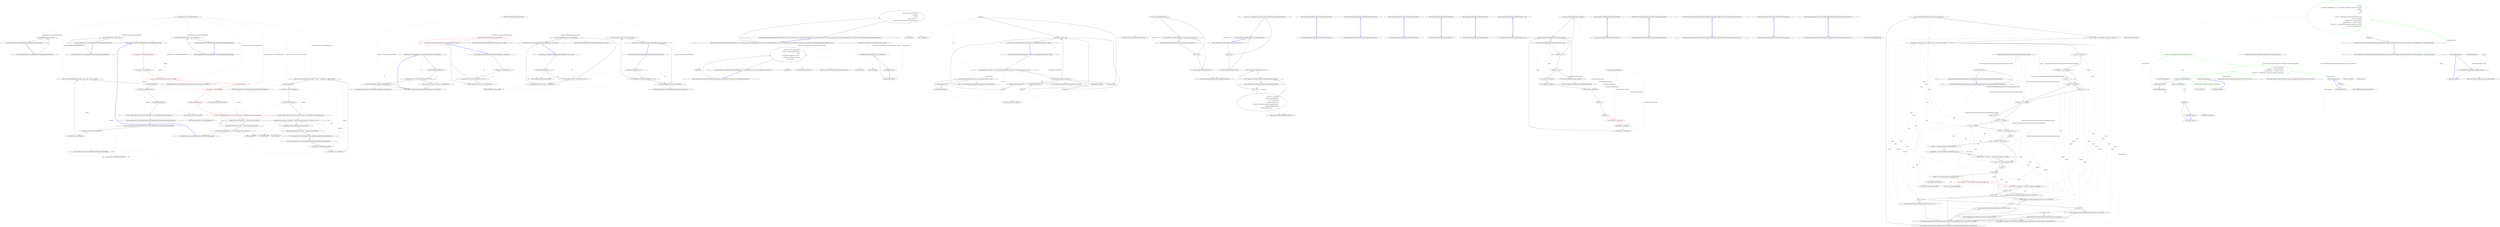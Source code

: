 digraph  {
n52 [label="CommandLine.Tests.Text.VerbsHelpTextFixture", span=""];
n0 [cluster="CommandLine.Tests.Text.VerbsHelpTextFixture.FailedParsingPrintsHelpIndex()", label="Entry CommandLine.Tests.Text.VerbsHelpTextFixture.FailedParsingPrintsHelpIndex()", span="42-42"];
n1 [cluster="CommandLine.Tests.Text.VerbsHelpTextFixture.FailedParsingPrintsHelpIndex()", label="DoCoreTestForIndex(new string[] {})", span="44-44"];
n2 [cluster="CommandLine.Tests.Text.VerbsHelpTextFixture.FailedParsingPrintsHelpIndex()", label="Exit CommandLine.Tests.Text.VerbsHelpTextFixture.FailedParsingPrintsHelpIndex()", span="42-42"];
n3 [cluster="CommandLine.Tests.Text.VerbsHelpTextFixture.DoCoreTestForIndex(string[])", label="Entry CommandLine.Tests.Text.VerbsHelpTextFixture.DoCoreTestForIndex(string[])", span="93-93"];
n4 [cluster="CommandLine.Tests.Text.VerbsHelpTextFixture.RequestingHelpPrintsHelpIndex()", label="Entry CommandLine.Tests.Text.VerbsHelpTextFixture.RequestingHelpPrintsHelpIndex()", span="48-48"];
n5 [cluster="CommandLine.Tests.Text.VerbsHelpTextFixture.RequestingHelpPrintsHelpIndex()", label="DoCoreTestForIndex(new string[] {''help''})", span="50-50"];
n6 [cluster="CommandLine.Tests.Text.VerbsHelpTextFixture.RequestingHelpPrintsHelpIndex()", label="Exit CommandLine.Tests.Text.VerbsHelpTextFixture.RequestingHelpPrintsHelpIndex()", span="48-48"];
n7 [cluster="CommandLine.Tests.Text.VerbsHelpTextFixture.RequestingBadHelpPrintsHelpIndex()", label="Entry CommandLine.Tests.Text.VerbsHelpTextFixture.RequestingBadHelpPrintsHelpIndex()", span="54-54"];
n8 [cluster="CommandLine.Tests.Text.VerbsHelpTextFixture.RequestingBadHelpPrintsHelpIndex()", label="DoCoreTestForIndex(new string[] { ''help'', ''undefined'' })", span="56-56"];
n9 [cluster="CommandLine.Tests.Text.VerbsHelpTextFixture.RequestingBadHelpPrintsHelpIndex()", label="Exit CommandLine.Tests.Text.VerbsHelpTextFixture.RequestingBadHelpPrintsHelpIndex()", span="54-54"];
n10 [cluster="CommandLine.Tests.Text.VerbsHelpTextFixture.FailedVerbParsingPrintsParticularHelpScreen()", label="Entry CommandLine.Tests.Text.VerbsHelpTextFixture.FailedVerbParsingPrintsParticularHelpScreen()", span="60-60"];
n11 [cluster="CommandLine.Tests.Text.VerbsHelpTextFixture.FailedVerbParsingPrintsParticularHelpScreen()", label="var options = new OptionsWithVerbsHelp()", span="62-62"];
n12 [cluster="CommandLine.Tests.Text.VerbsHelpTextFixture.FailedVerbParsingPrintsParticularHelpScreen()", label="var testWriter = new StringWriter()", span="63-63"];
n22 [cluster="CommandLine.Tests.Mocks.OptionsWithVerbsHelp.OptionsWithVerbsHelp()", label="Entry CommandLine.Tests.Mocks.OptionsWithVerbsHelp.OptionsWithVerbsHelp()", span="80-80"];
n13 [cluster="CommandLine.Tests.Text.VerbsHelpTextFixture.FailedVerbParsingPrintsParticularHelpScreen()", label="Result = Parser.ParseArguments(new string[] { ''clone'', ''--no_hardlinks'' }, options, testWriter)", span="64-64"];
n23 [cluster="System.IO.StringWriter.StringWriter()", label="Entry System.IO.StringWriter.StringWriter()", span="0-0"];
n15 [cluster="CommandLine.Tests.Text.VerbsHelpTextFixture.FailedVerbParsingPrintsParticularHelpScreen()", label="var helpText = testWriter.ToString()", span="68-68"];
n14 [cluster="CommandLine.Tests.Text.VerbsHelpTextFixture.FailedVerbParsingPrintsParticularHelpScreen()", label="ResultShouldBeFalse()", span="66-66"];
n24 [cluster="CommandLine.ICommandLineParser.ParseArguments(string[], object, System.IO.TextWriter)", label="Entry CommandLine.ICommandLineParser.ParseArguments(string[], object, System.IO.TextWriter)", span="72-72"];
n25 [cluster="CommandLine.Tests.CommandLineParserBaseFixture.ResultShouldBeFalse()", label="Entry CommandLine.Tests.CommandLineParserBaseFixture.ResultShouldBeFalse()", span="64-64"];
n16 [cluster="CommandLine.Tests.Text.VerbsHelpTextFixture.FailedVerbParsingPrintsParticularHelpScreen()", label="Console.WriteLine(helpText)", span="69-69"];
n26 [cluster="System.IO.StringWriter.ToString()", label="Entry System.IO.StringWriter.ToString()", span="0-0"];
n17 [cluster="CommandLine.Tests.Text.VerbsHelpTextFixture.FailedVerbParsingPrintsParticularHelpScreen()", label="var lines = helpText.Split(new string[] { Environment.NewLine }, StringSplitOptions.RemoveEmptyEntries)", span="70-70"];
n27 [cluster="System.Console.WriteLine(string)", label="Entry System.Console.WriteLine(string)", span="0-0"];
n18 [cluster="CommandLine.Tests.Text.VerbsHelpTextFixture.FailedVerbParsingPrintsParticularHelpScreen()", label="lines[5].Trim().Should().Equal(''--no-hardlinks    Optimize the cloning process from a repository on a local'')", span="72-72"];
n28 [cluster="string.Split(string[], System.StringSplitOptions)", label="Entry string.Split(string[], System.StringSplitOptions)", span="0-0"];
n19 [cluster="CommandLine.Tests.Text.VerbsHelpTextFixture.FailedVerbParsingPrintsParticularHelpScreen()", label="lines[6].Trim().Should().Equal(''filesystem by copying files.'')", span="73-73"];
n20 [cluster="CommandLine.Tests.Text.VerbsHelpTextFixture.FailedVerbParsingPrintsParticularHelpScreen()", label="lines[7].Trim().Should().Equal(''-q, --quiet       Suppress summary message.'')", span="74-74"];
n29 [cluster="string.Trim()", label="Entry string.Trim()", span="0-0"];
n30 [cluster="Unk.Should", label="Entry Unk.Should", span=""];
n31 [cluster="Unk.Equal", label="Entry Unk.Equal", span=""];
n21 [cluster="CommandLine.Tests.Text.VerbsHelpTextFixture.FailedVerbParsingPrintsParticularHelpScreen()", label="Exit CommandLine.Tests.Text.VerbsHelpTextFixture.FailedVerbParsingPrintsParticularHelpScreen()", span="60-60"];
n32 [cluster="CommandLine.Tests.Text.VerbsHelpTextFixture.RequestingHelpOfParticularVerbWithoutInstanceShouldWork()", label="Entry CommandLine.Tests.Text.VerbsHelpTextFixture.RequestingHelpOfParticularVerbWithoutInstanceShouldWork()", span="79-79"];
n33 [cluster="CommandLine.Tests.Text.VerbsHelpTextFixture.RequestingHelpOfParticularVerbWithoutInstanceShouldWork()", label="var options = new OptionsWithVerbsHelp()", span="81-81"];
n34 [cluster="CommandLine.Tests.Text.VerbsHelpTextFixture.RequestingHelpOfParticularVerbWithoutInstanceShouldWork()", label="var testWriter = new StringWriter()", span="82-82"];
n35 [cluster="CommandLine.Tests.Text.VerbsHelpTextFixture.RequestingHelpOfParticularVerbWithoutInstanceShouldWork()", label="Result = Parser.ParseArguments(new string[] {''help'', ''add''}, options, testWriter)", span="83-83"];
n37 [cluster="CommandLine.Tests.Text.VerbsHelpTextFixture.RequestingHelpOfParticularVerbWithoutInstanceShouldWork()", label="var helpText = testWriter.ToString()", span="87-87"];
n36 [cluster="CommandLine.Tests.Text.VerbsHelpTextFixture.RequestingHelpOfParticularVerbWithoutInstanceShouldWork()", label="ResultShouldBeFalse()", span="85-85"];
n38 [cluster="CommandLine.Tests.Text.VerbsHelpTextFixture.RequestingHelpOfParticularVerbWithoutInstanceShouldWork()", label="Console.WriteLine(helpText)", span="88-88"];
n39 [cluster="CommandLine.Tests.Text.VerbsHelpTextFixture.RequestingHelpOfParticularVerbWithoutInstanceShouldWork()", label="var lines = helpText.Split(new string[] { Environment.NewLine }, StringSplitOptions.RemoveEmptyEntries)", span="89-89"];
n40 [cluster="CommandLine.Tests.Text.VerbsHelpTextFixture.RequestingHelpOfParticularVerbWithoutInstanceShouldWork()", label="Exit CommandLine.Tests.Text.VerbsHelpTextFixture.RequestingHelpOfParticularVerbWithoutInstanceShouldWork()", span="79-79"];
n41 [cluster="CommandLine.Tests.Text.VerbsHelpTextFixture.DoCoreTestForIndex(string[])", color=red, community=0, label="13: var options = new OptionsWithVerbsHelp()", span="95-95"];
n43 [cluster="CommandLine.Tests.Text.VerbsHelpTextFixture.DoCoreTestForIndex(string[])", color=red, community=0, label="22: Result = Parser.ParseArguments(args, options, testWriter)", span="97-97"];
n42 [cluster="CommandLine.Tests.Text.VerbsHelpTextFixture.DoCoreTestForIndex(string[])", label="var testWriter = new StringWriter()", span="96-96"];
n45 [cluster="CommandLine.Tests.Text.VerbsHelpTextFixture.DoCoreTestForIndex(string[])", color=red, community=0, label="13: var helpText = testWriter.ToString()", span="101-101"];
n44 [cluster="CommandLine.Tests.Text.VerbsHelpTextFixture.DoCoreTestForIndex(string[])", color=red, community=0, label="22: ResultShouldBeFalse()", span="99-99"];
n46 [cluster="CommandLine.Tests.Text.VerbsHelpTextFixture.DoCoreTestForIndex(string[])", color=red, community=0, label="13: Console.WriteLine(helpText)", span="102-102"];
n47 [cluster="CommandLine.Tests.Text.VerbsHelpTextFixture.DoCoreTestForIndex(string[])", color=red, community=0, label="22: var lines = helpText.Split(new string[] { Environment.NewLine }, StringSplitOptions.RemoveEmptyEntries)", span="103-103"];
n48 [cluster="CommandLine.Tests.Text.VerbsHelpTextFixture.DoCoreTestForIndex(string[])", label="lines[5].Trim().Should().Equal(''add       Add file contents to the index.'')", span="105-105"];
n49 [cluster="CommandLine.Tests.Text.VerbsHelpTextFixture.DoCoreTestForIndex(string[])", label="lines[6].Trim().Should().Equal(''commit    Record changes to the repository.'')", span="106-106"];
n50 [cluster="CommandLine.Tests.Text.VerbsHelpTextFixture.DoCoreTestForIndex(string[])", label="lines[7].Trim().Should().Equal(''clone     Clone a repository into a new directory.'')", span="107-107"];
n51 [cluster="CommandLine.Tests.Text.VerbsHelpTextFixture.DoCoreTestForIndex(string[])", label="Exit CommandLine.Tests.Text.VerbsHelpTextFixture.DoCoreTestForIndex(string[])", span="93-93"];
m0_23 [cluster="Humanizer.Configuration.RomanianFormatter.DateHumanize__minutes_ago(int)", file="FakeOptionsWithSequenceAndSeparator.cs", label="Entry Humanizer.Configuration.RomanianFormatter.DateHumanize__minutes_ago(int)", span="42-42"];
m0_24 [cluster="Humanizer.Configuration.RomanianFormatter.DateHumanize__minutes_ago(int)", file="FakeOptionsWithSequenceAndSeparator.cs", label="Debug.Assert(numberOfMinutes > 1)", span="44-44"];
m0_25 [cluster="Humanizer.Configuration.RomanianFormatter.DateHumanize__minutes_ago(int)", file="FakeOptionsWithSequenceAndSeparator.cs", label="0 < numberOfMinutes % 100 && numberOfMinutes % 100 < 20", span="46-46"];
m0_26 [cluster="Humanizer.Configuration.RomanianFormatter.DateHumanize__minutes_ago(int)", file="FakeOptionsWithSequenceAndSeparator.cs", label="return base.DateHumanize__minutes_ago(numberOfMinutes);", span="48-48"];
m0_27 [cluster="Humanizer.Configuration.RomanianFormatter.DateHumanize__minutes_ago(int)", file="FakeOptionsWithSequenceAndSeparator.cs", label="return string.Format(''acum {0} de minute'', numberOfMinutes);", span="51-51"];
m0_28 [cluster="Humanizer.Configuration.RomanianFormatter.DateHumanize__minutes_ago(int)", file="FakeOptionsWithSequenceAndSeparator.cs", label="Exit Humanizer.Configuration.RomanianFormatter.DateHumanize__minutes_ago(int)", span="42-42"];
m0_22 [cluster="Humanizer.Configuration.DefaultFormatter.DateHumanize__hours_ago(int)", file="FakeOptionsWithSequenceAndSeparator.cs", label="Entry Humanizer.Configuration.DefaultFormatter.DateHumanize__hours_ago(int)", span="11-11"];
m0_7 [cluster="Humanizer.Configuration.DefaultFormatter.DateHumanize__years_ago(int)", file="FakeOptionsWithSequenceAndSeparator.cs", label="Entry Humanizer.Configuration.DefaultFormatter.DateHumanize__years_ago(int)", span="31-31"];
m0_29 [cluster="Humanizer.Configuration.DefaultFormatter.DateHumanize__minutes_ago(int)", file="FakeOptionsWithSequenceAndSeparator.cs", label="Entry Humanizer.Configuration.DefaultFormatter.DateHumanize__minutes_ago(int)", span="16-16"];
m0_9 [cluster="Humanizer.Configuration.RomanianFormatter.DateHumanize__days_ago(int)", file="FakeOptionsWithSequenceAndSeparator.cs", label="Entry Humanizer.Configuration.RomanianFormatter.DateHumanize__days_ago(int)", span="18-18"];
m0_10 [cluster="Humanizer.Configuration.RomanianFormatter.DateHumanize__days_ago(int)", file="FakeOptionsWithSequenceAndSeparator.cs", label="Debug.Assert(numberOfDays > 1)", span="20-20"];
m0_11 [cluster="Humanizer.Configuration.RomanianFormatter.DateHumanize__days_ago(int)", file="FakeOptionsWithSequenceAndSeparator.cs", label="0 < numberOfDays % 100 && numberOfDays % 100 < 20", span="22-22"];
m0_12 [cluster="Humanizer.Configuration.RomanianFormatter.DateHumanize__days_ago(int)", file="FakeOptionsWithSequenceAndSeparator.cs", label="return base.DateHumanize__days_ago(numberOfDays);", span="24-24"];
m0_13 [cluster="Humanizer.Configuration.RomanianFormatter.DateHumanize__days_ago(int)", file="FakeOptionsWithSequenceAndSeparator.cs", label="return string.Format(''acum {0} de zile'', numberOfDays);", span="27-27"];
m0_14 [cluster="Humanizer.Configuration.RomanianFormatter.DateHumanize__days_ago(int)", file="FakeOptionsWithSequenceAndSeparator.cs", label="Exit Humanizer.Configuration.RomanianFormatter.DateHumanize__days_ago(int)", span="18-18"];
m0_15 [cluster="Humanizer.Configuration.DefaultFormatter.DateHumanize__days_ago(int)", file="FakeOptionsWithSequenceAndSeparator.cs", label="Entry Humanizer.Configuration.DefaultFormatter.DateHumanize__days_ago(int)", span="6-6"];
m0_8 [cluster="string.Format(string, object)", file="FakeOptionsWithSequenceAndSeparator.cs", label="Entry string.Format(string, object)", span="0-0"];
m0_0 [cluster="Humanizer.Configuration.RomanianFormatter.DateHumanize__years_ago(int)", file="FakeOptionsWithSequenceAndSeparator.cs", label="Entry Humanizer.Configuration.RomanianFormatter.DateHumanize__years_ago(int)", span="6-6"];
m0_1 [cluster="Humanizer.Configuration.RomanianFormatter.DateHumanize__years_ago(int)", file="FakeOptionsWithSequenceAndSeparator.cs", label="Debug.Assert(numberOfYears > 1)", span="8-8"];
m0_2 [cluster="Humanizer.Configuration.RomanianFormatter.DateHumanize__years_ago(int)", file="FakeOptionsWithSequenceAndSeparator.cs", label="0 < numberOfYears % 100 && numberOfYears % 100 < 20", span="10-10"];
m0_3 [cluster="Humanizer.Configuration.RomanianFormatter.DateHumanize__years_ago(int)", color=red, community=0, file="FakeOptionsWithSequenceAndSeparator.cs", label="6: return base.DateHumanize__years_ago(numberOfYears);", span="12-12"];
m0_4 [cluster="Humanizer.Configuration.RomanianFormatter.DateHumanize__years_ago(int)", file="FakeOptionsWithSequenceAndSeparator.cs", label="return string.Format(''acum {0} de ani'', numberOfYears);", span="15-15"];
m0_5 [cluster="Humanizer.Configuration.RomanianFormatter.DateHumanize__years_ago(int)", file="FakeOptionsWithSequenceAndSeparator.cs", label="Exit Humanizer.Configuration.RomanianFormatter.DateHumanize__years_ago(int)", span="6-6"];
m0_6 [cluster="System.Diagnostics.Debug.Assert(bool)", file="FakeOptionsWithSequenceAndSeparator.cs", label="Entry System.Diagnostics.Debug.Assert(bool)", span="0-0"];
m0_16 [cluster="Humanizer.Configuration.RomanianFormatter.DateHumanize__hours_ago(int)", file="FakeOptionsWithSequenceAndSeparator.cs", label="Entry Humanizer.Configuration.RomanianFormatter.DateHumanize__hours_ago(int)", span="30-30"];
m0_17 [cluster="Humanizer.Configuration.RomanianFormatter.DateHumanize__hours_ago(int)", file="FakeOptionsWithSequenceAndSeparator.cs", label="Debug.Assert(numberOfHours > 1)", span="32-32"];
m0_18 [cluster="Humanizer.Configuration.RomanianFormatter.DateHumanize__hours_ago(int)", file="FakeOptionsWithSequenceAndSeparator.cs", label="0 < numberOfHours%100 && numberOfHours%100 < 20", span="34-34"];
m0_19 [cluster="Humanizer.Configuration.RomanianFormatter.DateHumanize__hours_ago(int)", file="FakeOptionsWithSequenceAndSeparator.cs", label="return base.DateHumanize__hours_ago(numberOfHours);", span="36-36"];
m0_20 [cluster="Humanizer.Configuration.RomanianFormatter.DateHumanize__hours_ago(int)", file="FakeOptionsWithSequenceAndSeparator.cs", label="return string.Format(''acum {0} de ore'', numberOfHours);", span="39-39"];
m0_21 [cluster="Humanizer.Configuration.RomanianFormatter.DateHumanize__hours_ago(int)", file="FakeOptionsWithSequenceAndSeparator.cs", label="Exit Humanizer.Configuration.RomanianFormatter.DateHumanize__hours_ago(int)", span="30-30"];
m0_30 [file="FakeOptionsWithSequenceAndSeparator.cs", label="Humanizer.Configuration.RomanianFormatter", span=""];
m1_5 [cluster="Unk.>", file="HelpText.cs", label="Entry Unk.>", span=""];
m1_43 [cluster="System.Action<T>.Invoke(T)", file="HelpText.cs", label="Entry System.Action<T>.Invoke(T)", span="0-0"];
m1_6 [cluster="Unk.Any", file="HelpText.cs", label="Entry Unk.Any", span=""];
m1_23 [cluster="Unk.Where", file="HelpText.cs", label="Entry Unk.Where", span=""];
m1_29 [cluster="CommandLine.Core.ReflectionExtensions.SetValue<T>(System.Reflection.PropertyInfo, T, object)", file="HelpText.cs", label="Entry CommandLine.Core.ReflectionExtensions.SetValue<T>(System.Reflection.PropertyInfo, T, object)", span="55-55"];
m1_30 [cluster="CommandLine.Core.ReflectionExtensions.SetValue<T>(System.Reflection.PropertyInfo, T, object)", file="HelpText.cs", label="Action<Exception> fail = inner => { throw new ApplicationException(''Cannot set value to target instance.'', inner); }", span="57-57"];
m1_31 [cluster="CommandLine.Core.ReflectionExtensions.SetValue<T>(System.Reflection.PropertyInfo, T, object)", file="HelpText.cs", label="property.SetValue(instance, value, null)", span="61-61"];
m1_40 [cluster="CommandLine.Core.ReflectionExtensions.SetValue<T>(System.Reflection.PropertyInfo, T, object)", file="HelpText.cs", label="return instance;", span="80-80"];
m1_33 [cluster="CommandLine.Core.ReflectionExtensions.SetValue<T>(System.Reflection.PropertyInfo, T, object)", file="HelpText.cs", label="fail(e)", span="65-65"];
m1_35 [cluster="CommandLine.Core.ReflectionExtensions.SetValue<T>(System.Reflection.PropertyInfo, T, object)", file="HelpText.cs", label="fail(e)", span="69-69"];
m1_37 [cluster="CommandLine.Core.ReflectionExtensions.SetValue<T>(System.Reflection.PropertyInfo, T, object)", file="HelpText.cs", label="fail(e)", span="73-73"];
m1_39 [cluster="CommandLine.Core.ReflectionExtensions.SetValue<T>(System.Reflection.PropertyInfo, T, object)", file="HelpText.cs", label="fail(e)", span="77-77"];
m1_32 [cluster="CommandLine.Core.ReflectionExtensions.SetValue<T>(System.Reflection.PropertyInfo, T, object)", file="HelpText.cs", label=TargetException, span="63-63"];
m1_34 [cluster="CommandLine.Core.ReflectionExtensions.SetValue<T>(System.Reflection.PropertyInfo, T, object)", file="HelpText.cs", label=TargetParameterCountException, span="67-67"];
m1_36 [cluster="CommandLine.Core.ReflectionExtensions.SetValue<T>(System.Reflection.PropertyInfo, T, object)", file="HelpText.cs", label=MethodAccessException, span="71-71"];
m1_38 [cluster="CommandLine.Core.ReflectionExtensions.SetValue<T>(System.Reflection.PropertyInfo, T, object)", file="HelpText.cs", label=TargetInvocationException, span="75-75"];
m1_41 [cluster="CommandLine.Core.ReflectionExtensions.SetValue<T>(System.Reflection.PropertyInfo, T, object)", file="HelpText.cs", label="Exit CommandLine.Core.ReflectionExtensions.SetValue<T>(System.Reflection.PropertyInfo, T, object)", span="55-55"];
m1_47 [cluster="System.ApplicationException.ApplicationException(string, System.Exception)", file="HelpText.cs", label="Entry System.ApplicationException.ApplicationException(string, System.Exception)", span="0-0"];
m1_53 [cluster="System.Array.CreateInstance(System.Type, int)", file="HelpText.cs", label="Entry System.Array.CreateInstance(System.Type, int)", span="0-0"];
m1_7 [cluster="Unk.selector", file="HelpText.cs", label="Entry Unk.selector", span=""];
m1_44 [cluster="lambda expression", file="HelpText.cs", label="Entry lambda expression", span="57-57"];
m1_26 [cluster="lambda expression", file="HelpText.cs", label="specProp.Property.SetValue(current, selector(specProp))", span="52-52"];
m1_25 [cluster="lambda expression", file="HelpText.cs", label="Entry lambda expression", span="51-52"];
m1_27 [cluster="lambda expression", file="HelpText.cs", label="Exit lambda expression", span="51-52"];
m1_45 [cluster="lambda expression", file="HelpText.cs", label="throw new ApplicationException(''Cannot set value to target instance.'', inner);", span="57-57"];
m1_46 [cluster="lambda expression", file="HelpText.cs", label="Exit lambda expression", span="57-57"];
m1_42 [cluster="System.Reflection.PropertyInfo.SetValue(object, object, object[])", file="HelpText.cs", label="Entry System.Reflection.PropertyInfo.SetValue(object, object, object[])", span="0-0"];
m1_14 [cluster="System.Type.IsAssignableFrom(System.Type)", file="HelpText.cs", label="Entry System.Type.IsAssignableFrom(System.Type)", span="0-0"];
m1_3 [cluster="System.Type.GetProperties()", file="HelpText.cs", label="Entry System.Type.GetProperties()", span="0-0"];
m1_0 [cluster="CommandLine.Core.ReflectionExtensions.GetSpecifications<T>(System.Type, System.Func<System.Reflection.PropertyInfo, T>)", file="HelpText.cs", label="Entry CommandLine.Core.ReflectionExtensions.GetSpecifications<T>(System.Type, System.Func<System.Reflection.PropertyInfo, T>)", span="12-12"];
m1_1 [cluster="CommandLine.Core.ReflectionExtensions.GetSpecifications<T>(System.Type, System.Func<System.Reflection.PropertyInfo, T>)", file="HelpText.cs", label="return from pi in type.GetProperties()\r\n                   let attrs = pi.GetCustomAttributes(true)\r\n                   where\r\n                        attrs.OfType<OptionAttribute>().Any() ||\r\n                        attrs.OfType<ValueAttribute>().Any()\r\n                   select selector(pi);", span="14-19"];
m1_2 [cluster="CommandLine.Core.ReflectionExtensions.GetSpecifications<T>(System.Type, System.Func<System.Reflection.PropertyInfo, T>)", file="HelpText.cs", label="Exit CommandLine.Core.ReflectionExtensions.GetSpecifications<T>(System.Type, System.Func<System.Reflection.PropertyInfo, T>)", span="12-12"];
m1_4 [cluster="System.Reflection.MemberInfo.GetCustomAttributes(bool)", file="HelpText.cs", label="Entry System.Reflection.MemberInfo.GetCustomAttributes(bool)", span="0-0"];
m1_24 [cluster="Unk.Aggregate", file="HelpText.cs", label="Entry Unk.Aggregate", span=""];
m1_48 [cluster="CommandLine.Core.ReflectionExtensions.CreateEmptyArray(System.Type)", file="HelpText.cs", label="Entry CommandLine.Core.ReflectionExtensions.CreateEmptyArray(System.Type)", span="83-83"];
m1_49 [cluster="CommandLine.Core.ReflectionExtensions.CreateEmptyArray(System.Type)", file="HelpText.cs", label="type == null", span="85-85"];
m1_51 [cluster="CommandLine.Core.ReflectionExtensions.CreateEmptyArray(System.Type)", file="HelpText.cs", label="return Array.CreateInstance(type, 0);", span="87-87"];
m1_50 [cluster="CommandLine.Core.ReflectionExtensions.CreateEmptyArray(System.Type)", file="HelpText.cs", label="throw new ArgumentNullException(''type'');", span="85-85"];
m1_52 [cluster="CommandLine.Core.ReflectionExtensions.CreateEmptyArray(System.Type)", file="HelpText.cs", label="Exit CommandLine.Core.ReflectionExtensions.CreateEmptyArray(System.Type)", span="83-83"];
m1_20 [cluster="CommandLine.Core.ReflectionExtensions.SetProperties<T>(T, System.Collections.Generic.IEnumerable<CommandLine.Core.SpecificationProperty>, System.Func<CommandLine.Core.SpecificationProperty, bool>, System.Func<CommandLine.Core.SpecificationProperty, object>)", file="HelpText.cs", label="Entry CommandLine.Core.ReflectionExtensions.SetProperties<T>(T, System.Collections.Generic.IEnumerable<CommandLine.Core.SpecificationProperty>, System.Func<CommandLine.Core.SpecificationProperty, bool>, System.Func<CommandLine.Core.SpecificationProperty, object>)", span="42-42"];
m1_21 [cluster="CommandLine.Core.ReflectionExtensions.SetProperties<T>(T, System.Collections.Generic.IEnumerable<CommandLine.Core.SpecificationProperty>, System.Func<CommandLine.Core.SpecificationProperty, bool>, System.Func<CommandLine.Core.SpecificationProperty, object>)", file="HelpText.cs", label="return specProps.Where(predicate)\r\n                .Aggregate(\r\n                    instance,\r\n                    (current, specProp) =>\r\n                        specProp.Property.SetValue(current, selector(specProp)));", span="48-52"];
m1_22 [cluster="CommandLine.Core.ReflectionExtensions.SetProperties<T>(T, System.Collections.Generic.IEnumerable<CommandLine.Core.SpecificationProperty>, System.Func<CommandLine.Core.SpecificationProperty, bool>, System.Func<CommandLine.Core.SpecificationProperty, object>)", file="HelpText.cs", label="Exit CommandLine.Core.ReflectionExtensions.SetProperties<T>(T, System.Collections.Generic.IEnumerable<CommandLine.Core.SpecificationProperty>, System.Func<CommandLine.Core.SpecificationProperty, bool>, System.Func<CommandLine.Core.SpecificationProperty, object>)", span="42-42"];
m1_28 [cluster="Unk.SetValue", file="HelpText.cs", label="Entry Unk.SetValue", span=""];
m1_8 [cluster="CommandLine.Core.ReflectionExtensions.ToDescriptorKind(System.Type)", file="HelpText.cs", label="Entry CommandLine.Core.ReflectionExtensions.ToDescriptorKind(System.Type)", span="22-22"];
m1_9 [cluster="CommandLine.Core.ReflectionExtensions.ToDescriptorKind(System.Type)", file="HelpText.cs", label="type == null", span="24-24"];
m1_11 [cluster="CommandLine.Core.ReflectionExtensions.ToDescriptorKind(System.Type)", file="HelpText.cs", label="return type == typeof(bool)\r\n                       ? TypeDescriptorKind.Boolean\r\n                       : type == typeof(string)\r\n                             ? TypeDescriptorKind.Scalar\r\n                             : type.IsArray || typeof(IEnumerable).IsAssignableFrom(type)\r\n                                   ? TypeDescriptorKind.Sequence\r\n                                   : TypeDescriptorKind.Scalar;", span="26-32"];
m1_10 [cluster="CommandLine.Core.ReflectionExtensions.ToDescriptorKind(System.Type)", file="HelpText.cs", label="throw new ArgumentNullException(''type'');", span="24-24"];
m1_12 [cluster="CommandLine.Core.ReflectionExtensions.ToDescriptorKind(System.Type)", file="HelpText.cs", label="Exit CommandLine.Core.ReflectionExtensions.ToDescriptorKind(System.Type)", span="22-22"];
m1_13 [cluster="System.ArgumentNullException.ArgumentNullException(string)", file="HelpText.cs", label="Entry System.ArgumentNullException.ArgumentNullException(string)", span="0-0"];
m1_15 [cluster="CommandLine.Core.ReflectionExtensions.IsScalar(System.Type)", file="HelpText.cs", label="Entry CommandLine.Core.ReflectionExtensions.IsScalar(System.Type)", span="35-35"];
m1_16 [cluster="CommandLine.Core.ReflectionExtensions.IsScalar(System.Type)", file="HelpText.cs", label="type == null", span="37-37"];
m1_18 [cluster="CommandLine.Core.ReflectionExtensions.IsScalar(System.Type)", file="HelpText.cs", label="return type == typeof(string) || !type.IsArray && !typeof(IEnumerable).IsAssignableFrom(type);", span="39-39"];
m1_17 [cluster="CommandLine.Core.ReflectionExtensions.IsScalar(System.Type)", file="HelpText.cs", label="throw new ArgumentNullException(''type'');", span="37-37"];
m1_19 [cluster="CommandLine.Core.ReflectionExtensions.IsScalar(System.Type)", file="HelpText.cs", label="Exit CommandLine.Core.ReflectionExtensions.IsScalar(System.Type)", span="35-35"];
m1_54 [file="HelpText.cs", label="System.Func<CommandLine.Core.SpecificationProperty, object>", span=""];
m2_2 [cluster="CommandLine.OptionArrayAttribute.OptionArrayAttribute(string)", file="NameLookup.cs", label="Entry CommandLine.OptionArrayAttribute.OptionArrayAttribute(string)", span="46-46"];
m2_3 [cluster="CommandLine.OptionArrayAttribute.OptionArrayAttribute(string)", file="NameLookup.cs", label="Exit CommandLine.OptionArrayAttribute.OptionArrayAttribute(string)", span="46-46"];
m2_4 [cluster="CommandLine.OptionArrayAttribute.OptionArrayAttribute(char, string)", file="NameLookup.cs", label="Entry CommandLine.OptionArrayAttribute.OptionArrayAttribute(char, string)", span="53-53"];
m2_5 [cluster="CommandLine.OptionArrayAttribute.OptionArrayAttribute(char, string)", file="NameLookup.cs", label="Exit CommandLine.OptionArrayAttribute.OptionArrayAttribute(char, string)", span="53-53"];
m2_0 [cluster="CommandLine.OptionArrayAttribute.OptionArrayAttribute(char)", file="NameLookup.cs", label="Entry CommandLine.OptionArrayAttribute.OptionArrayAttribute(char)", span="40-40"];
m2_1 [cluster="CommandLine.OptionArrayAttribute.OptionArrayAttribute(char)", file="NameLookup.cs", label="Exit CommandLine.OptionArrayAttribute.OptionArrayAttribute(char)", span="40-40"];
m4_15 [cluster="CommandLine.OptionAttribute.OptionAttribute()", file="OptionAttribute.cs", label="Entry CommandLine.OptionAttribute.OptionAttribute()", span="42-42"];
m4_16 [cluster="CommandLine.OptionAttribute.OptionAttribute()", file="OptionAttribute.cs", label="Exit CommandLine.OptionAttribute.OptionAttribute()", span="42-42"];
m4_21 [cluster="CommandLine.OptionAttribute.OptionAttribute(char)", file="OptionAttribute.cs", label="Entry CommandLine.OptionAttribute.OptionAttribute(char)", span="70-70"];
m4_22 [cluster="CommandLine.OptionAttribute.OptionAttribute(char)", file="OptionAttribute.cs", label="Exit CommandLine.OptionAttribute.OptionAttribute(char)", span="70-70"];
m4_19 [cluster="CommandLine.OptionAttribute.OptionAttribute(char, string)", file="OptionAttribute.cs", label="Entry CommandLine.OptionAttribute.OptionAttribute(char, string)", span="61-61"];
m4_20 [cluster="CommandLine.OptionAttribute.OptionAttribute(char, string)", file="OptionAttribute.cs", label="Exit CommandLine.OptionAttribute.OptionAttribute(char, string)", span="61-61"];
m4_14 [cluster="System.ArgumentNullException.ArgumentNullException(string)", file="OptionAttribute.cs", label="Entry System.ArgumentNullException.ArgumentNullException(string)", span="0-0"];
m4_0 [cluster="CommandLine.OptionAttribute.OptionAttribute(string, string)", file="OptionAttribute.cs", label="Entry CommandLine.OptionAttribute.OptionAttribute(string, string)", span="23-23"];
m4_1 [cluster="CommandLine.OptionAttribute.OptionAttribute(string, string)", file="OptionAttribute.cs", label="shortName == null", span="25-25"];
m4_3 [cluster="CommandLine.OptionAttribute.OptionAttribute(string, string)", file="OptionAttribute.cs", label="longName == null", span="26-26"];
m4_5 [cluster="CommandLine.OptionAttribute.OptionAttribute(string, string)", file="OptionAttribute.cs", label="this.shortName = shortName", span="28-28"];
m4_6 [cluster="CommandLine.OptionAttribute.OptionAttribute(string, string)", file="OptionAttribute.cs", label="this.longName = longName", span="29-29"];
m4_2 [cluster="CommandLine.OptionAttribute.OptionAttribute(string, string)", file="OptionAttribute.cs", label="throw new ArgumentNullException(''shortName'');", span="25-25"];
m4_4 [cluster="CommandLine.OptionAttribute.OptionAttribute(string, string)", file="OptionAttribute.cs", label="throw new ArgumentNullException(''longName'');", span="26-26"];
m4_7 [cluster="CommandLine.OptionAttribute.OptionAttribute(string, string)", file="OptionAttribute.cs", label="this.setName = string.Empty", span="30-30"];
m4_8 [cluster="CommandLine.OptionAttribute.OptionAttribute(string, string)", file="OptionAttribute.cs", label="this.min = -1", span="31-31"];
m4_9 [cluster="CommandLine.OptionAttribute.OptionAttribute(string, string)", file="OptionAttribute.cs", label="this.max = -1", span="32-32"];
m4_10 [cluster="CommandLine.OptionAttribute.OptionAttribute(string, string)", color=red, community=0, file="OptionAttribute.cs", label="29: this.separator = string.Empty", span="33-33"];
m4_11 [cluster="CommandLine.OptionAttribute.OptionAttribute(string, string)", file="OptionAttribute.cs", label="this.helpText = string.Empty", span="34-34"];
m4_12 [cluster="CommandLine.OptionAttribute.OptionAttribute(string, string)", file="OptionAttribute.cs", label="this.metaValue = string.Empty", span="35-35"];
m4_13 [cluster="CommandLine.OptionAttribute.OptionAttribute(string, string)", file="OptionAttribute.cs", label="Exit CommandLine.OptionAttribute.OptionAttribute(string, string)", span="23-23"];
m4_17 [cluster="CommandLine.OptionAttribute.OptionAttribute(string)", file="OptionAttribute.cs", label="Entry CommandLine.OptionAttribute.OptionAttribute(string)", span="51-51"];
m4_18 [cluster="CommandLine.OptionAttribute.OptionAttribute(string)", file="OptionAttribute.cs", label="Exit CommandLine.OptionAttribute.OptionAttribute(string)", span="51-51"];
m4_23 [file="OptionAttribute.cs", label="CommandLine.OptionAttribute", span=""];
m5_4 [cluster="Humanizer.Localisation.Formatters.IFormatter.TimeSpanHumanize_Zero()", file="OptionMapperTests.cs", label="Entry Humanizer.Localisation.Formatters.IFormatter.TimeSpanHumanize_Zero()", span="28-28"];
m5_5 [cluster="Humanizer.Localisation.Formatters.IFormatter.TimeSpanHumanize_Zero()", file="OptionMapperTests.cs", label="Exit Humanizer.Localisation.Formatters.IFormatter.TimeSpanHumanize_Zero()", span="28-28"];
m5_2 [cluster="Humanizer.Localisation.Formatters.IFormatter.DateHumanize(Humanizer.Localisation.TimeUnit, Humanizer.Localisation.Tense, int)", file="OptionMapperTests.cs", label="Entry Humanizer.Localisation.Formatters.IFormatter.DateHumanize(Humanizer.Localisation.TimeUnit, Humanizer.Localisation.Tense, int)", span="22-22"];
m5_3 [cluster="Humanizer.Localisation.Formatters.IFormatter.DateHumanize(Humanizer.Localisation.TimeUnit, Humanizer.Localisation.Tense, int)", file="OptionMapperTests.cs", label="Exit Humanizer.Localisation.Formatters.IFormatter.DateHumanize(Humanizer.Localisation.TimeUnit, Humanizer.Localisation.Tense, int)", span="22-22"];
m5_0 [cluster="Humanizer.Localisation.Formatters.IFormatter.DateHumanize_Now()", file="OptionMapperTests.cs", label="Entry Humanizer.Localisation.Formatters.IFormatter.DateHumanize_Now()", span="13-13"];
m5_1 [cluster="Humanizer.Localisation.Formatters.IFormatter.DateHumanize_Now()", file="OptionMapperTests.cs", label="Exit Humanizer.Localisation.Formatters.IFormatter.DateHumanize_Now()", span="13-13"];
m5_6 [cluster="Humanizer.Localisation.Formatters.IFormatter.TimeSpanHumanize(Humanizer.Localisation.TimeUnit, int)", file="OptionMapperTests.cs", label="Entry Humanizer.Localisation.Formatters.IFormatter.TimeSpanHumanize(Humanizer.Localisation.TimeUnit, int)", span="36-36"];
m5_7 [cluster="Humanizer.Localisation.Formatters.IFormatter.TimeSpanHumanize(Humanizer.Localisation.TimeUnit, int)", file="OptionMapperTests.cs", label="Exit Humanizer.Localisation.Formatters.IFormatter.TimeSpanHumanize(Humanizer.Localisation.TimeUnit, int)", span="36-36"];
m6_42 [cluster="System.TimeSpan.TimeSpan(long)", file="OptionSpecification.cs", label="Entry System.TimeSpan.TimeSpan(long)", span="0-0"];
m6_0 [cluster="Humanizer.DateTimeHumanizeStrategy.PrecisionDateTimeHumanizeStrategy.PrecisionDateTimeHumanizeStrategy(double)", file="OptionSpecification.cs", label="Entry Humanizer.DateTimeHumanizeStrategy.PrecisionDateTimeHumanizeStrategy.PrecisionDateTimeHumanizeStrategy(double)", span="17-17"];
m6_1 [cluster="Humanizer.DateTimeHumanizeStrategy.PrecisionDateTimeHumanizeStrategy.PrecisionDateTimeHumanizeStrategy(double)", file="OptionSpecification.cs", label="_precision = precision", span="19-19"];
m6_2 [cluster="Humanizer.DateTimeHumanizeStrategy.PrecisionDateTimeHumanizeStrategy.PrecisionDateTimeHumanizeStrategy(double)", file="OptionSpecification.cs", label="Exit Humanizer.DateTimeHumanizeStrategy.PrecisionDateTimeHumanizeStrategy.PrecisionDateTimeHumanizeStrategy(double)", span="17-17"];
m6_45 [cluster="System.Convert.ToInt32(double)", file="OptionSpecification.cs", label="Entry System.Convert.ToInt32(double)", span="0-0"];
m6_46 [cluster="System.Math.Ceiling(double)", file="OptionSpecification.cs", label="Entry System.Math.Ceiling(double)", span="0-0"];
m6_44 [cluster="System.Math.Floor(double)", file="OptionSpecification.cs", label="Entry System.Math.Floor(double)", span="0-0"];
m6_3 [cluster="Humanizer.DateTimeHumanizeStrategy.PrecisionDateTimeHumanizeStrategy.Humanize(System.DateTime, System.DateTime)", file="OptionSpecification.cs", label="Entry Humanizer.DateTimeHumanizeStrategy.PrecisionDateTimeHumanizeStrategy.Humanize(System.DateTime, System.DateTime)", span="28-28"];
m6_4 [cluster="Humanizer.DateTimeHumanizeStrategy.PrecisionDateTimeHumanizeStrategy.Humanize(System.DateTime, System.DateTime)", file="OptionSpecification.cs", label="var ts = new TimeSpan(Math.Abs(comparisonBase.Ticks - input.Ticks))", span="30-30"];
m6_5 [cluster="Humanizer.DateTimeHumanizeStrategy.PrecisionDateTimeHumanizeStrategy.Humanize(System.DateTime, System.DateTime)", file="OptionSpecification.cs", label="var tense = input > comparisonBase ? Tense.Future : Tense.Past", span="31-31"];
m6_6 [cluster="Humanizer.DateTimeHumanizeStrategy.PrecisionDateTimeHumanizeStrategy.Humanize(System.DateTime, System.DateTime)", file="OptionSpecification.cs", label="int seconds = ts.Seconds, minutes = ts.Minutes, hours = ts.Hours, days = ts.Days", span="33-33"];
m6_29 [cluster="Humanizer.DateTimeHumanizeStrategy.PrecisionDateTimeHumanizeStrategy.Humanize(System.DateTime, System.DateTime)", file="OptionSpecification.cs", label="return Configurator.Formatter.DateHumanize(TimeUnit.Year, tense, years);", span="61-61"];
m6_31 [cluster="Humanizer.DateTimeHumanizeStrategy.PrecisionDateTimeHumanizeStrategy.Humanize(System.DateTime, System.DateTime)", file="OptionSpecification.cs", label="return Configurator.Formatter.DateHumanize(TimeUnit.Month, tense, months);", span="62-62"];
m6_33 [cluster="Humanizer.DateTimeHumanizeStrategy.PrecisionDateTimeHumanizeStrategy.Humanize(System.DateTime, System.DateTime)", file="OptionSpecification.cs", label="return Configurator.Formatter.DateHumanize(TimeUnit.Day, tense, days);", span="63-63"];
m6_35 [cluster="Humanizer.DateTimeHumanizeStrategy.PrecisionDateTimeHumanizeStrategy.Humanize(System.DateTime, System.DateTime)", file="OptionSpecification.cs", label="return Configurator.Formatter.DateHumanize(TimeUnit.Hour, tense, hours);", span="64-64"];
m6_37 [cluster="Humanizer.DateTimeHumanizeStrategy.PrecisionDateTimeHumanizeStrategy.Humanize(System.DateTime, System.DateTime)", file="OptionSpecification.cs", label="return Configurator.Formatter.DateHumanize(TimeUnit.Minute, tense, minutes);", span="65-65"];
m6_39 [cluster="Humanizer.DateTimeHumanizeStrategy.PrecisionDateTimeHumanizeStrategy.Humanize(System.DateTime, System.DateTime)", file="OptionSpecification.cs", label="return Configurator.Formatter.DateHumanize(TimeUnit.Second, tense, seconds);", span="66-66"];
m6_40 [cluster="Humanizer.DateTimeHumanizeStrategy.PrecisionDateTimeHumanizeStrategy.Humanize(System.DateTime, System.DateTime)", file="OptionSpecification.cs", label="return Configurator.Formatter.DateHumanize(TimeUnit.Millisecond, tense, 0);", span="67-67"];
m6_7 [cluster="Humanizer.DateTimeHumanizeStrategy.PrecisionDateTimeHumanizeStrategy.Humanize(System.DateTime, System.DateTime)", file="OptionSpecification.cs", label="int years = 0, months = 0", span="34-34"];
m6_8 [cluster="Humanizer.DateTimeHumanizeStrategy.PrecisionDateTimeHumanizeStrategy.Humanize(System.DateTime, System.DateTime)", file="OptionSpecification.cs", label="ts.Milliseconds >= 999 * _precision", span="37-37"];
m6_9 [cluster="Humanizer.DateTimeHumanizeStrategy.PrecisionDateTimeHumanizeStrategy.Humanize(System.DateTime, System.DateTime)", file="OptionSpecification.cs", label="seconds += 1", span="37-37"];
m6_10 [cluster="Humanizer.DateTimeHumanizeStrategy.PrecisionDateTimeHumanizeStrategy.Humanize(System.DateTime, System.DateTime)", file="OptionSpecification.cs", label="seconds >= 59 * _precision", span="38-38"];
m6_11 [cluster="Humanizer.DateTimeHumanizeStrategy.PrecisionDateTimeHumanizeStrategy.Humanize(System.DateTime, System.DateTime)", file="OptionSpecification.cs", label="minutes += 1", span="38-38"];
m6_12 [cluster="Humanizer.DateTimeHumanizeStrategy.PrecisionDateTimeHumanizeStrategy.Humanize(System.DateTime, System.DateTime)", file="OptionSpecification.cs", label="minutes >= 59 * _precision", span="39-39"];
m6_13 [cluster="Humanizer.DateTimeHumanizeStrategy.PrecisionDateTimeHumanizeStrategy.Humanize(System.DateTime, System.DateTime)", file="OptionSpecification.cs", label="hours += 1", span="39-39"];
m6_14 [cluster="Humanizer.DateTimeHumanizeStrategy.PrecisionDateTimeHumanizeStrategy.Humanize(System.DateTime, System.DateTime)", file="OptionSpecification.cs", label="hours >= 23 * _precision", span="40-40"];
m6_15 [cluster="Humanizer.DateTimeHumanizeStrategy.PrecisionDateTimeHumanizeStrategy.Humanize(System.DateTime, System.DateTime)", file="OptionSpecification.cs", label="days += 1", span="40-40"];
m6_16 [cluster="Humanizer.DateTimeHumanizeStrategy.PrecisionDateTimeHumanizeStrategy.Humanize(System.DateTime, System.DateTime)", file="OptionSpecification.cs", label="days >= 30 * _precision & days <= 31", span="43-43"];
m6_18 [cluster="Humanizer.DateTimeHumanizeStrategy.PrecisionDateTimeHumanizeStrategy.Humanize(System.DateTime, System.DateTime)", file="OptionSpecification.cs", label="days > 31 && days < 365 * _precision", span="44-44"];
m6_19 [cluster="Humanizer.DateTimeHumanizeStrategy.PrecisionDateTimeHumanizeStrategy.Humanize(System.DateTime, System.DateTime)", file="OptionSpecification.cs", label="int factor = Convert.ToInt32(Math.Floor((double)days / 30))", span="46-46"];
m6_20 [cluster="Humanizer.DateTimeHumanizeStrategy.PrecisionDateTimeHumanizeStrategy.Humanize(System.DateTime, System.DateTime)", file="OptionSpecification.cs", label="int maxMonths = Convert.ToInt32(Math.Ceiling((double)days / 30))", span="47-47"];
m6_21 [cluster="Humanizer.DateTimeHumanizeStrategy.PrecisionDateTimeHumanizeStrategy.Humanize(System.DateTime, System.DateTime)", file="OptionSpecification.cs", label="months = (days >= 30 * (factor + _precision)) ? maxMonths : maxMonths - 1", span="48-48"];
m6_22 [cluster="Humanizer.DateTimeHumanizeStrategy.PrecisionDateTimeHumanizeStrategy.Humanize(System.DateTime, System.DateTime)", file="OptionSpecification.cs", label="days >= 365 * _precision && days <= 366", span="52-52"];
m6_24 [cluster="Humanizer.DateTimeHumanizeStrategy.PrecisionDateTimeHumanizeStrategy.Humanize(System.DateTime, System.DateTime)", file="OptionSpecification.cs", label="days > 365", span="53-53"];
m6_25 [cluster="Humanizer.DateTimeHumanizeStrategy.PrecisionDateTimeHumanizeStrategy.Humanize(System.DateTime, System.DateTime)", file="OptionSpecification.cs", label="int factor = Convert.ToInt32(Math.Floor((double)days / 365))", span="55-55"];
m6_26 [cluster="Humanizer.DateTimeHumanizeStrategy.PrecisionDateTimeHumanizeStrategy.Humanize(System.DateTime, System.DateTime)", color=red, community=0, file="OptionSpecification.cs", label="26: int maxMonths = Convert.ToInt32(Math.Ceiling((double)days / 365))", span="56-56"];
m6_27 [cluster="Humanizer.DateTimeHumanizeStrategy.PrecisionDateTimeHumanizeStrategy.Humanize(System.DateTime, System.DateTime)", file="OptionSpecification.cs", label="years = (days >= 365 * (factor + _precision)) ? maxMonths : maxMonths - 1", span="57-57"];
m6_32 [cluster="Humanizer.DateTimeHumanizeStrategy.PrecisionDateTimeHumanizeStrategy.Humanize(System.DateTime, System.DateTime)", file="OptionSpecification.cs", label="days > 0", span="63-63"];
m6_34 [cluster="Humanizer.DateTimeHumanizeStrategy.PrecisionDateTimeHumanizeStrategy.Humanize(System.DateTime, System.DateTime)", file="OptionSpecification.cs", label="hours > 0", span="64-64"];
m6_36 [cluster="Humanizer.DateTimeHumanizeStrategy.PrecisionDateTimeHumanizeStrategy.Humanize(System.DateTime, System.DateTime)", file="OptionSpecification.cs", label="minutes > 0", span="65-65"];
m6_38 [cluster="Humanizer.DateTimeHumanizeStrategy.PrecisionDateTimeHumanizeStrategy.Humanize(System.DateTime, System.DateTime)", file="OptionSpecification.cs", label="seconds > 0", span="66-66"];
m6_28 [cluster="Humanizer.DateTimeHumanizeStrategy.PrecisionDateTimeHumanizeStrategy.Humanize(System.DateTime, System.DateTime)", file="OptionSpecification.cs", label="years > 0", span="61-61"];
m6_30 [cluster="Humanizer.DateTimeHumanizeStrategy.PrecisionDateTimeHumanizeStrategy.Humanize(System.DateTime, System.DateTime)", file="OptionSpecification.cs", label="months > 0", span="62-62"];
m6_17 [cluster="Humanizer.DateTimeHumanizeStrategy.PrecisionDateTimeHumanizeStrategy.Humanize(System.DateTime, System.DateTime)", file="OptionSpecification.cs", label="months = 1", span="43-43"];
m6_23 [cluster="Humanizer.DateTimeHumanizeStrategy.PrecisionDateTimeHumanizeStrategy.Humanize(System.DateTime, System.DateTime)", file="OptionSpecification.cs", label="years = 1", span="52-52"];
m6_41 [cluster="Humanizer.DateTimeHumanizeStrategy.PrecisionDateTimeHumanizeStrategy.Humanize(System.DateTime, System.DateTime)", file="OptionSpecification.cs", label="Exit Humanizer.DateTimeHumanizeStrategy.PrecisionDateTimeHumanizeStrategy.Humanize(System.DateTime, System.DateTime)", span="28-28"];
m6_47 [cluster="Humanizer.Localisation.Formatters.IFormatter.DateHumanize(Humanizer.Localisation.TimeUnit, Humanizer.Localisation.Tense, int)", file="OptionSpecification.cs", label="Entry Humanizer.Localisation.Formatters.IFormatter.DateHumanize(Humanizer.Localisation.TimeUnit, Humanizer.Localisation.Tense, int)", span="22-22"];
m6_43 [cluster="System.Math.Abs(long)", file="OptionSpecification.cs", label="Entry System.Math.Abs(long)", span="0-0"];
m6_48 [file="OptionSpecification.cs", label="Humanizer.DateTimeHumanizeStrategy.PrecisionDateTimeHumanizeStrategy", span=""];
m7_16 [cluster="Unk.Create", file="TokenizerTests.cs", label="Entry Unk.Create", span=""];
m7_4 [cluster="Unk.SingleOrDefault", file="TokenizerTests.cs", label="Entry Unk.SingleOrDefault", span=""];
m7_19 [cluster="Unk.WithNextValue", file="TokenizerTests.cs", label="Entry Unk.WithNextValue", span=""];
m7_10 [cluster="string.MatchName(string, string, System.StringComparer)", file="TokenizerTests.cs", label="Entry string.MatchName(string, string, System.StringComparer)", span="8-8"];
m7_6 [cluster="Unk.Map", file="TokenizerTests.cs", label="Entry Unk.Map", span=""];
m7_5 [cluster="Unk.ToMaybe", file="TokenizerTests.cs", label="Entry Unk.ToMaybe", span=""];
m7_23 [cluster="object.Equals(object)", file="TokenizerTests.cs", label="Entry object.Equals(object)", span="0-0"];
m7_28 [cluster="lambda expression", file="TokenizerTests.cs", label="Entry lambda expression", span="26-26"];
m7_7 [cluster="lambda expression", file="TokenizerTests.cs", label="Entry lambda expression", span="17-17"];
m7_11 [cluster="lambda expression", file="TokenizerTests.cs", label="Entry lambda expression", span="20-28"];
m7_13 [cluster="lambda expression", color=green, community=0, file="TokenizerTests.cs", label="27: var next = specifications\r\n                                    .SkipWhile(s => s.Equals(first)).Take(1)\r\n                                    .SingleOrDefault(x => x.IsValue()).ToMaybe()\r\n                                    .Map(second => TypeDescriptor.Create(second.TargetType, second.Max))", span="23-26"];
m7_12 [cluster="lambda expression", color=green, community=0, file="TokenizerTests.cs", label="1: var descr = TypeDescriptor.Create(first.TargetType, first.Max)", span="22-22"];
m7_14 [cluster="lambda expression", file="TokenizerTests.cs", label="return descr.WithNextValue(next);", span="27-27"];
m7_20 [cluster="lambda expression", file="TokenizerTests.cs", label="Entry lambda expression", span="24-24"];
m7_24 [cluster="lambda expression", file="TokenizerTests.cs", label="Entry lambda expression", span="25-25"];
m7_29 [cluster="lambda expression", color=green, community=0, file="TokenizerTests.cs", label="10: TypeDescriptor.Create(second.TargetType, second.Max)", span="26-26"];
m7_30 [cluster="lambda expression", file="TokenizerTests.cs", label="Exit lambda expression", span="26-26"];
m7_8 [cluster="lambda expression", file="TokenizerTests.cs", label="name.MatchName(a.ShortName, a.LongName, comparer)", span="17-17"];
m7_9 [cluster="lambda expression", file="TokenizerTests.cs", label="Exit lambda expression", span="17-17"];
m7_15 [cluster="lambda expression", file="TokenizerTests.cs", label="Exit lambda expression", span="20-28"];
m7_21 [cluster="lambda expression", file="TokenizerTests.cs", label="s.Equals(first)", span="24-24"];
m7_22 [cluster="lambda expression", file="TokenizerTests.cs", label="Exit lambda expression", span="24-24"];
m7_25 [cluster="lambda expression", file="TokenizerTests.cs", label="x.IsValue()", span="25-25"];
m7_26 [cluster="lambda expression", file="TokenizerTests.cs", label="Exit lambda expression", span="25-25"];
m7_0 [cluster="CommandLine.Core.TypeLookup.FindTypeDescriptorAndSibling(string, System.Collections.Generic.IEnumerable<CommandLine.Core.OptionSpecification>, System.StringComparer)", file="TokenizerTests.cs", label="Entry CommandLine.Core.TypeLookup.FindTypeDescriptorAndSibling(string, System.Collections.Generic.IEnumerable<CommandLine.Core.OptionSpecification>, System.StringComparer)", span="11-11"];
m7_1 [cluster="CommandLine.Core.TypeLookup.FindTypeDescriptorAndSibling(string, System.Collections.Generic.IEnumerable<CommandLine.Core.OptionSpecification>, System.StringComparer)", color=green, community=0, file="TokenizerTests.cs", label="6: var info =\r\n                specifications.SingleOrDefault(a => name.MatchName(a.ShortName, a.LongName, comparer))\r\n                    .ToMaybe()\r\n                    .Map(\r\n                        first =>\r\n                            {\r\n                                var descr = TypeDescriptor.Create(first.TargetType, first.Max);\r\n                                var next = specifications\r\n                                    .SkipWhile(s => s.Equals(first)).Take(1)\r\n                                    .SingleOrDefault(x => x.IsValue()).ToMaybe()\r\n                                    .Map(second => TypeDescriptor.Create(second.TargetType, second.Max));\r\n                                return descr.WithNextValue(next);\r\n                            })", span="16-28"];
m7_2 [cluster="CommandLine.Core.TypeLookup.FindTypeDescriptorAndSibling(string, System.Collections.Generic.IEnumerable<CommandLine.Core.OptionSpecification>, System.StringComparer)", file="TokenizerTests.cs", label="return info;", span="29-29"];
m7_3 [cluster="CommandLine.Core.TypeLookup.FindTypeDescriptorAndSibling(string, System.Collections.Generic.IEnumerable<CommandLine.Core.OptionSpecification>, System.StringComparer)", file="TokenizerTests.cs", label="Exit CommandLine.Core.TypeLookup.FindTypeDescriptorAndSibling(string, System.Collections.Generic.IEnumerable<CommandLine.Core.OptionSpecification>, System.StringComparer)", span="11-11"];
m7_18 [cluster="System.Collections.Generic.IEnumerable<TSource>.Take<TSource>(int)", file="TokenizerTests.cs", label="Entry System.Collections.Generic.IEnumerable<TSource>.Take<TSource>(int)", span="0-0"];
m7_17 [cluster="System.Collections.Generic.IEnumerable<TSource>.SkipWhile<TSource>(System.Func<TSource, bool>)", file="TokenizerTests.cs", label="Entry System.Collections.Generic.IEnumerable<TSource>.SkipWhile<TSource>(System.Func<TSource, bool>)", span="0-0"];
m7_27 [cluster="CommandLine.Core.Specification.IsValue()", file="TokenizerTests.cs", label="Entry CommandLine.Core.Specification.IsValue()", span="15-15"];
m7_33 [file="TokenizerTests.cs", label="System.Collections.Generic.IEnumerable<CommandLine.Core.OptionSpecification>", span=""];
m7_31 [file="TokenizerTests.cs", label=string, span=""];
m7_32 [file="TokenizerTests.cs", label="System.StringComparer", span=""];
m7_34 [file="TokenizerTests.cs", label=T1, span=""];
n52 -> n1  [color=darkseagreen4, key=1, label="CommandLine.Tests.Text.VerbsHelpTextFixture", style=dashed];
n52 -> n5  [color=darkseagreen4, key=1, label="CommandLine.Tests.Text.VerbsHelpTextFixture", style=dashed];
n52 -> n8  [color=darkseagreen4, key=1, label="CommandLine.Tests.Text.VerbsHelpTextFixture", style=dashed];
n52 -> n13  [color=darkseagreen4, key=1, label="CommandLine.Tests.Text.VerbsHelpTextFixture", style=dashed];
n52 -> n14  [color=darkseagreen4, key=1, label="CommandLine.Tests.Text.VerbsHelpTextFixture", style=dashed];
n52 -> n35  [color=darkseagreen4, key=1, label="CommandLine.Tests.Text.VerbsHelpTextFixture", style=dashed];
n52 -> n36  [color=darkseagreen4, key=1, label="CommandLine.Tests.Text.VerbsHelpTextFixture", style=dashed];
n52 -> n43  [color=red, key=1, label="CommandLine.Tests.Text.VerbsHelpTextFixture", style=dashed];
n52 -> n44  [color=red, key=1, label="CommandLine.Tests.Text.VerbsHelpTextFixture", style=dashed];
n0 -> n1  [key=0, style=solid];
n1 -> n2  [key=0, style=solid];
n1 -> n3  [key=2, style=dotted];
n2 -> n0  [color=blue, key=0, style=bold];
n3 -> n41  [color=red, key=0, style=solid];
n3 -> n43  [color=red, key=1, label="string[]", style=dashed];
n4 -> n5  [key=0, style=solid];
n5 -> n6  [key=0, style=solid];
n5 -> n3  [key=2, style=dotted];
n6 -> n4  [color=blue, key=0, style=bold];
n7 -> n8  [key=0, style=solid];
n8 -> n9  [key=0, style=solid];
n8 -> n3  [key=2, style=dotted];
n9 -> n7  [color=blue, key=0, style=bold];
n10 -> n11  [key=0, style=solid];
n11 -> n12  [key=0, style=solid];
n11 -> n22  [key=2, style=dotted];
n11 -> n13  [color=darkseagreen4, key=1, label=options, style=dashed];
n12 -> n13  [key=0, style=solid];
n12 -> n23  [key=2, style=dotted];
n12 -> n15  [color=darkseagreen4, key=1, label=testWriter, style=dashed];
n13 -> n14  [key=0, style=solid];
n13 -> n24  [key=2, style=dotted];
n15 -> n16  [key=0, style=solid];
n15 -> n26  [key=2, style=dotted];
n15 -> n17  [color=darkseagreen4, key=1, label=helpText, style=dashed];
n14 -> n15  [key=0, style=solid];
n14 -> n25  [key=2, style=dotted];
n16 -> n17  [key=0, style=solid];
n16 -> n27  [key=2, style=dotted];
n17 -> n18  [key=0, style=solid];
n17 -> n28  [key=2, style=dotted];
n17 -> n19  [color=darkseagreen4, key=1, label=lines, style=dashed];
n17 -> n20  [color=darkseagreen4, key=1, label=lines, style=dashed];
n18 -> n19  [key=0, style=solid];
n18 -> n29  [key=2, style=dotted];
n18 -> n30  [key=2, style=dotted];
n18 -> n31  [key=2, style=dotted];
n19 -> n20  [key=0, style=solid];
n19 -> n29  [key=2, style=dotted];
n19 -> n30  [key=2, style=dotted];
n19 -> n31  [key=2, style=dotted];
n20 -> n21  [key=0, style=solid];
n20 -> n29  [key=2, style=dotted];
n20 -> n30  [key=2, style=dotted];
n20 -> n31  [key=2, style=dotted];
n21 -> n10  [color=blue, key=0, style=bold];
n32 -> n33  [key=0, style=solid];
n33 -> n34  [key=0, style=solid];
n33 -> n22  [key=2, style=dotted];
n33 -> n35  [color=darkseagreen4, key=1, label=options, style=dashed];
n34 -> n35  [key=0, style=solid];
n34 -> n23  [key=2, style=dotted];
n34 -> n37  [color=darkseagreen4, key=1, label=testWriter, style=dashed];
n35 -> n36  [key=0, style=solid];
n35 -> n24  [key=2, style=dotted];
n37 -> n38  [key=0, style=solid];
n37 -> n26  [key=2, style=dotted];
n37 -> n39  [color=darkseagreen4, key=1, label=helpText, style=dashed];
n36 -> n37  [key=0, style=solid];
n36 -> n25  [key=2, style=dotted];
n38 -> n39  [key=0, style=solid];
n38 -> n27  [key=2, style=dotted];
n39 -> n40  [key=0, style=solid];
n39 -> n28  [key=2, style=dotted];
n40 -> n32  [color=blue, key=0, style=bold];
n41 -> n42  [color=red, key=0, style=solid];
n41 -> n22  [color=red, key=2, style=dotted];
n41 -> n43  [color=red, key=1, label=options, style=dashed];
n43 -> n44  [color=red, key=0, style=solid];
n43 -> n24  [color=red, key=2, style=dotted];
n42 -> n43  [color=red, key=0, style=solid];
n42 -> n23  [key=2, style=dotted];
n42 -> n45  [color=red, key=1, label=testWriter, style=dashed];
n45 -> n46  [color=red, key=0, style=solid];
n45 -> n26  [color=red, key=2, style=dotted];
n45 -> n47  [color=red, key=1, label=helpText, style=dashed];
n44 -> n45  [color=red, key=0, style=solid];
n44 -> n25  [color=red, key=2, style=dotted];
n46 -> n47  [color=red, key=0, style=solid];
n46 -> n27  [color=red, key=2, style=dotted];
n47 -> n48  [color=red, key=0, style=solid];
n47 -> n28  [color=red, key=2, style=dotted];
n47 -> n49  [color=red, key=1, label=lines, style=dashed];
n47 -> n50  [color=red, key=1, label=lines, style=dashed];
n48 -> n49  [key=0, style=solid];
n48 -> n29  [key=2, style=dotted];
n48 -> n30  [key=2, style=dotted];
n48 -> n31  [key=2, style=dotted];
n49 -> n50  [key=0, style=solid];
n49 -> n29  [key=2, style=dotted];
n49 -> n30  [key=2, style=dotted];
n49 -> n31  [key=2, style=dotted];
n50 -> n51  [key=0, style=solid];
n50 -> n29  [key=2, style=dotted];
n50 -> n30  [key=2, style=dotted];
n50 -> n31  [key=2, style=dotted];
n51 -> n3  [color=blue, key=0, style=bold];
m0_23 -> m0_24  [key=0, style=solid];
m0_23 -> m0_25  [color=darkseagreen4, key=1, label=int, style=dashed];
m0_23 -> m0_26  [color=darkseagreen4, key=1, label=int, style=dashed];
m0_23 -> m0_27  [color=darkseagreen4, key=1, label=int, style=dashed];
m0_24 -> m0_25  [key=0, style=solid];
m0_24 -> m0_6  [key=2, style=dotted];
m0_25 -> m0_26  [key=0, style=solid];
m0_25 -> m0_27  [key=0, style=solid];
m0_26 -> m0_28  [key=0, style=solid];
m0_26 -> m0_29  [key=2, style=dotted];
m0_27 -> m0_28  [key=0, style=solid];
m0_27 -> m0_8  [key=2, style=dotted];
m0_28 -> m0_23  [color=blue, key=0, style=bold];
m0_9 -> m0_10  [key=0, style=solid];
m0_9 -> m0_11  [color=darkseagreen4, key=1, label=int, style=dashed];
m0_9 -> m0_12  [color=darkseagreen4, key=1, label=int, style=dashed];
m0_9 -> m0_13  [color=darkseagreen4, key=1, label=int, style=dashed];
m0_10 -> m0_11  [key=0, style=solid];
m0_10 -> m0_6  [key=2, style=dotted];
m0_11 -> m0_12  [key=0, style=solid];
m0_11 -> m0_13  [key=0, style=solid];
m0_12 -> m0_14  [key=0, style=solid];
m0_12 -> m0_15  [key=2, style=dotted];
m0_13 -> m0_14  [key=0, style=solid];
m0_13 -> m0_8  [key=2, style=dotted];
m0_14 -> m0_9  [color=blue, key=0, style=bold];
m0_0 -> m0_1  [key=0, style=solid];
m0_0 -> m0_2  [color=darkseagreen4, key=1, label=int, style=dashed];
m0_0 -> m0_3  [color=red, key=1, label=int, style=dashed];
m0_0 -> m0_4  [color=darkseagreen4, key=1, label=int, style=dashed];
m0_1 -> m0_2  [key=0, style=solid];
m0_1 -> m0_6  [key=2, style=dotted];
m0_2 -> m0_3  [color=red, key=0, style=solid];
m0_2 -> m0_4  [key=0, style=solid];
m0_3 -> m0_5  [color=red, key=0, style=solid];
m0_3 -> m0_7  [color=red, key=2, style=dotted];
m0_4 -> m0_5  [key=0, style=solid];
m0_4 -> m0_8  [key=2, style=dotted];
m0_5 -> m0_0  [color=blue, key=0, style=bold];
m0_16 -> m0_17  [key=0, style=solid];
m0_16 -> m0_18  [color=darkseagreen4, key=1, label=int, style=dashed];
m0_16 -> m0_19  [color=darkseagreen4, key=1, label=int, style=dashed];
m0_16 -> m0_20  [color=darkseagreen4, key=1, label=int, style=dashed];
m0_17 -> m0_18  [key=0, style=solid];
m0_17 -> m0_6  [key=2, style=dotted];
m0_18 -> m0_19  [key=0, style=solid];
m0_18 -> m0_20  [key=0, style=solid];
m0_19 -> m0_21  [key=0, style=solid];
m0_19 -> m0_22  [key=2, style=dotted];
m0_20 -> m0_21  [key=0, style=solid];
m0_20 -> m0_8  [key=2, style=dotted];
m0_21 -> m0_16  [color=blue, key=0, style=bold];
m0_30 -> m0_3  [color=red, key=1, label="Humanizer.Configuration.RomanianFormatter", style=dashed];
m0_30 -> m0_12  [color=darkseagreen4, key=1, label="Humanizer.Configuration.RomanianFormatter", style=dashed];
m0_30 -> m0_19  [color=darkseagreen4, key=1, label="Humanizer.Configuration.RomanianFormatter", style=dashed];
m0_30 -> m0_26  [color=darkseagreen4, key=1, label="Humanizer.Configuration.RomanianFormatter", style=dashed];
m1_29 -> m1_30  [key=0, style=solid];
m1_29 -> m1_31  [color=darkseagreen4, key=1, label="System.Reflection.PropertyInfo", style=dashed];
m1_29 -> m1_40  [color=darkseagreen4, key=1, label=T, style=dashed];
m1_30 -> m1_31  [key=0, style=solid];
m1_30 -> m1_45  [color=darkseagreen4, key=1, label="System.Exception", style=dashed];
m1_30 -> m1_33  [color=darkseagreen4, key=1, label=fail, style=dashed];
m1_30 -> m1_35  [color=darkseagreen4, key=1, label=fail, style=dashed];
m1_30 -> m1_37  [color=darkseagreen4, key=1, label=fail, style=dashed];
m1_30 -> m1_39  [color=darkseagreen4, key=1, label=fail, style=dashed];
m1_31 -> m1_32  [key=0, style=solid];
m1_31 -> m1_34  [key=0, style=solid];
m1_31 -> m1_36  [key=0, style=solid];
m1_31 -> m1_38  [key=0, style=solid];
m1_31 -> m1_40  [key=0, style=solid];
m1_31 -> m1_42  [key=2, style=dotted];
m1_40 -> m1_41  [key=0, style=solid];
m1_33 -> m1_40  [key=0, style=solid];
m1_33 -> m1_43  [key=2, style=dotted];
m1_35 -> m1_40  [key=0, style=solid];
m1_35 -> m1_43  [key=2, style=dotted];
m1_37 -> m1_40  [key=0, style=solid];
m1_37 -> m1_43  [key=2, style=dotted];
m1_39 -> m1_40  [key=0, style=solid];
m1_39 -> m1_43  [key=2, style=dotted];
m1_32 -> m1_33  [key=0, style=solid];
m1_34 -> m1_35  [key=0, style=solid];
m1_36 -> m1_37  [key=0, style=solid];
m1_38 -> m1_39  [key=0, style=solid];
m1_41 -> m1_29  [color=blue, key=0, style=bold];
m1_44 -> m1_45  [key=0, style=solid];
m1_26 -> m1_27  [key=0, style=solid];
m1_26 -> m1_7  [key=2, style=dotted];
m1_26 -> m1_28  [key=2, style=dotted];
m1_25 -> m1_26  [key=0, style=solid];
m1_27 -> m1_25  [color=blue, key=0, style=bold];
m1_45 -> m1_46  [key=0, style=solid];
m1_45 -> m1_47  [key=2, style=dotted];
m1_46 -> m1_44  [color=blue, key=0, style=bold];
m1_0 -> m1_1  [key=0, style=solid];
m1_1 -> m1_2  [key=0, style=solid];
m1_1 -> m1_3  [key=2, style=dotted];
m1_1 -> m1_4  [key=2, style=dotted];
m1_1 -> m1_5  [key=2, style=dotted];
m1_1 -> m1_6  [key=2, style=dotted];
m1_1 -> m1_7  [key=2, style=dotted];
m1_1 -> m1_1  [color=darkseagreen4, key=1, label=pi, style=dashed];
m1_2 -> m1_0  [color=blue, key=0, style=bold];
m1_48 -> m1_49  [key=0, style=solid];
m1_48 -> m1_51  [color=darkseagreen4, key=1, label="System.Type", style=dashed];
m1_49 -> m1_50  [key=0, style=solid];
m1_49 -> m1_51  [key=0, style=solid];
m1_51 -> m1_52  [key=0, style=solid];
m1_51 -> m1_53  [key=2, style=dotted];
m1_50 -> m1_52  [key=0, style=solid];
m1_50 -> m1_13  [key=2, style=dotted];
m1_52 -> m1_48  [color=blue, key=0, style=bold];
m1_20 -> m1_21  [key=0, style=solid];
m1_20 -> m1_26  [color=darkseagreen4, key=1, label="System.Func<CommandLine.Core.SpecificationProperty, object>", style=dashed];
m1_21 -> m1_22  [key=0, style=solid];
m1_21 -> m1_23  [key=2, style=dotted];
m1_21 -> m1_24  [key=2, style=dotted];
m1_21 -> m1_25  [color=darkseagreen4, key=1, label="lambda expression", style=dashed];
m1_22 -> m1_20  [color=blue, key=0, style=bold];
m1_8 -> m1_9  [key=0, style=solid];
m1_8 -> m1_11  [color=darkseagreen4, key=1, label="System.Type", style=dashed];
m1_9 -> m1_10  [key=0, style=solid];
m1_9 -> m1_11  [key=0, style=solid];
m1_11 -> m1_12  [key=0, style=solid];
m1_11 -> m1_14  [key=2, style=dotted];
m1_10 -> m1_12  [key=0, style=solid];
m1_10 -> m1_13  [key=2, style=dotted];
m1_12 -> m1_8  [color=blue, key=0, style=bold];
m1_15 -> m1_16  [key=0, style=solid];
m1_15 -> m1_18  [color=darkseagreen4, key=1, label="System.Type", style=dashed];
m1_16 -> m1_17  [key=0, style=solid];
m1_16 -> m1_18  [key=0, style=solid];
m1_18 -> m1_19  [key=0, style=solid];
m1_18 -> m1_14  [key=2, style=dotted];
m1_17 -> m1_19  [key=0, style=solid];
m1_17 -> m1_13  [key=2, style=dotted];
m1_19 -> m1_15  [color=blue, key=0, style=bold];
m1_54 -> m1_26  [color=darkseagreen4, key=1, label="System.Func<CommandLine.Core.SpecificationProperty, object>", style=dashed];
m2_2 -> m2_3  [key=0, style=solid];
m2_3 -> m2_2  [color=blue, key=0, style=bold];
m2_4 -> m2_5  [key=0, style=solid];
m2_5 -> m2_4  [color=blue, key=0, style=bold];
m2_0 -> m2_1  [key=0, style=solid];
m2_1 -> m2_0  [color=blue, key=0, style=bold];
m4_15 -> m4_16  [key=0, style=solid];
m4_16 -> m4_15  [color=blue, key=0, style=bold];
m4_21 -> m4_22  [key=0, style=solid];
m4_22 -> m4_21  [color=blue, key=0, style=bold];
m4_19 -> m4_20  [key=0, style=solid];
m4_20 -> m4_19  [color=blue, key=0, style=bold];
m4_0 -> m4_1  [key=0, style=solid];
m4_0 -> m4_3  [color=darkseagreen4, key=1, label=string, style=dashed];
m4_0 -> m4_5  [color=darkseagreen4, key=1, label=string, style=dashed];
m4_0 -> m4_6  [color=darkseagreen4, key=1, label=string, style=dashed];
m4_1 -> m4_2  [key=0, style=solid];
m4_1 -> m4_3  [key=0, style=solid];
m4_3 -> m4_4  [key=0, style=solid];
m4_3 -> m4_5  [key=0, style=solid];
m4_5 -> m4_6  [key=0, style=solid];
m4_6 -> m4_7  [key=0, style=solid];
m4_2 -> m4_13  [key=0, style=solid];
m4_2 -> m4_14  [key=2, style=dotted];
m4_4 -> m4_13  [key=0, style=solid];
m4_4 -> m4_14  [key=2, style=dotted];
m4_7 -> m4_8  [key=0, style=solid];
m4_8 -> m4_9  [key=0, style=solid];
m4_9 -> m4_10  [color=red, key=0, style=solid];
m4_10 -> m4_11  [color=red, key=0, style=solid];
m4_11 -> m4_12  [key=0, style=solid];
m4_12 -> m4_13  [key=0, style=solid];
m4_13 -> m4_0  [color=blue, key=0, style=bold];
m4_17 -> m4_18  [key=0, style=solid];
m4_18 -> m4_17  [color=blue, key=0, style=bold];
m4_23 -> m4_5  [color=darkseagreen4, key=1, label="CommandLine.OptionAttribute", style=dashed];
m4_23 -> m4_6  [color=darkseagreen4, key=1, label="CommandLine.OptionAttribute", style=dashed];
m4_23 -> m4_7  [color=darkseagreen4, key=1, label="CommandLine.OptionAttribute", style=dashed];
m4_23 -> m4_8  [color=darkseagreen4, key=1, label="CommandLine.OptionAttribute", style=dashed];
m4_23 -> m4_9  [color=darkseagreen4, key=1, label="CommandLine.OptionAttribute", style=dashed];
m4_23 -> m4_10  [color=red, key=1, label="CommandLine.OptionAttribute", style=dashed];
m4_23 -> m4_11  [color=darkseagreen4, key=1, label="CommandLine.OptionAttribute", style=dashed];
m4_23 -> m4_12  [color=darkseagreen4, key=1, label="CommandLine.OptionAttribute", style=dashed];
m5_4 -> m5_5  [key=0, style=solid];
m5_5 -> m5_4  [color=blue, key=0, style=bold];
m5_2 -> m5_3  [key=0, style=solid];
m5_3 -> m5_2  [color=blue, key=0, style=bold];
m5_0 -> m5_1  [key=0, style=solid];
m5_1 -> m5_0  [color=blue, key=0, style=bold];
m5_6 -> m5_7  [key=0, style=solid];
m5_7 -> m5_6  [color=blue, key=0, style=bold];
m6_0 -> m6_1  [key=0, style=solid];
m6_1 -> m6_2  [key=0, style=solid];
m6_2 -> m6_0  [color=blue, key=0, style=bold];
m6_3 -> m6_4  [key=0, style=solid];
m6_3 -> m6_5  [color=darkseagreen4, key=1, label="System.DateTime", style=dashed];
m6_4 -> m6_5  [key=0, style=solid];
m6_4 -> m6_42  [key=2, style=dotted];
m6_4 -> m6_43  [key=2, style=dotted];
m6_4 -> m6_6  [color=darkseagreen4, key=1, label=ts, style=dashed];
m6_5 -> m6_6  [key=0, style=solid];
m6_5 -> m6_29  [color=darkseagreen4, key=1, label=tense, style=dashed];
m6_5 -> m6_31  [color=darkseagreen4, key=1, label=tense, style=dashed];
m6_5 -> m6_33  [color=darkseagreen4, key=1, label=tense, style=dashed];
m6_5 -> m6_35  [color=darkseagreen4, key=1, label=tense, style=dashed];
m6_5 -> m6_37  [color=darkseagreen4, key=1, label=tense, style=dashed];
m6_5 -> m6_39  [color=darkseagreen4, key=1, label=tense, style=dashed];
m6_5 -> m6_40  [color=darkseagreen4, key=1, label=tense, style=dashed];
m6_6 -> m6_7  [key=0, style=solid];
m6_6 -> m6_6  [color=darkseagreen4, key=1, label=ts, style=dashed];
m6_6 -> m6_8  [color=darkseagreen4, key=1, label=ts, style=dashed];
m6_6 -> m6_9  [color=darkseagreen4, key=1, label=seconds, style=dashed];
m6_6 -> m6_10  [color=darkseagreen4, key=1, label=seconds, style=dashed];
m6_6 -> m6_11  [color=darkseagreen4, key=1, label=minutes, style=dashed];
m6_6 -> m6_12  [color=darkseagreen4, key=1, label=minutes, style=dashed];
m6_6 -> m6_13  [color=darkseagreen4, key=1, label=hours, style=dashed];
m6_6 -> m6_14  [color=darkseagreen4, key=1, label=hours, style=dashed];
m6_6 -> m6_15  [color=darkseagreen4, key=1, label=days, style=dashed];
m6_6 -> m6_16  [color=darkseagreen4, key=1, label=days, style=dashed];
m6_6 -> m6_18  [color=darkseagreen4, key=1, label=days, style=dashed];
m6_6 -> m6_19  [color=darkseagreen4, key=1, label=days, style=dashed];
m6_6 -> m6_20  [color=darkseagreen4, key=1, label=days, style=dashed];
m6_6 -> m6_21  [color=darkseagreen4, key=1, label=days, style=dashed];
m6_6 -> m6_22  [color=darkseagreen4, key=1, label=days, style=dashed];
m6_6 -> m6_24  [color=darkseagreen4, key=1, label=days, style=dashed];
m6_6 -> m6_25  [color=darkseagreen4, key=1, label=days, style=dashed];
m6_6 -> m6_26  [color=red, key=1, label=days, style=dashed];
m6_6 -> m6_27  [color=darkseagreen4, key=1, label=days, style=dashed];
m6_6 -> m6_32  [color=darkseagreen4, key=1, label=days, style=dashed];
m6_6 -> m6_33  [color=darkseagreen4, key=1, label=days, style=dashed];
m6_6 -> m6_34  [color=darkseagreen4, key=1, label=hours, style=dashed];
m6_6 -> m6_35  [color=darkseagreen4, key=1, label=hours, style=dashed];
m6_6 -> m6_36  [color=darkseagreen4, key=1, label=minutes, style=dashed];
m6_6 -> m6_37  [color=darkseagreen4, key=1, label=minutes, style=dashed];
m6_6 -> m6_38  [color=darkseagreen4, key=1, label=seconds, style=dashed];
m6_6 -> m6_39  [color=darkseagreen4, key=1, label=seconds, style=dashed];
m6_29 -> m6_41  [key=0, style=solid];
m6_29 -> m6_47  [key=2, style=dotted];
m6_31 -> m6_41  [key=0, style=solid];
m6_31 -> m6_47  [key=2, style=dotted];
m6_33 -> m6_41  [key=0, style=solid];
m6_33 -> m6_47  [key=2, style=dotted];
m6_35 -> m6_41  [key=0, style=solid];
m6_35 -> m6_47  [key=2, style=dotted];
m6_37 -> m6_41  [key=0, style=solid];
m6_37 -> m6_47  [key=2, style=dotted];
m6_39 -> m6_41  [key=0, style=solid];
m6_39 -> m6_47  [key=2, style=dotted];
m6_40 -> m6_41  [key=0, style=solid];
m6_40 -> m6_47  [key=2, style=dotted];
m6_7 -> m6_8  [key=0, style=solid];
m6_7 -> m6_28  [color=darkseagreen4, key=1, label=years, style=dashed];
m6_7 -> m6_29  [color=darkseagreen4, key=1, label=years, style=dashed];
m6_7 -> m6_30  [color=darkseagreen4, key=1, label=months, style=dashed];
m6_7 -> m6_31  [color=darkseagreen4, key=1, label=months, style=dashed];
m6_8 -> m6_9  [key=0, style=solid];
m6_8 -> m6_10  [key=0, style=solid];
m6_8 -> m6_8  [color=darkseagreen4, key=1, label=ts, style=dashed];
m6_9 -> m6_10  [key=0, style=solid];
m6_9 -> m6_9  [color=darkseagreen4, key=1, label=seconds, style=dashed];
m6_9 -> m6_38  [color=darkseagreen4, key=1, label=seconds, style=dashed];
m6_9 -> m6_39  [color=darkseagreen4, key=1, label=seconds, style=dashed];
m6_10 -> m6_11  [key=0, style=solid];
m6_10 -> m6_12  [key=0, style=solid];
m6_11 -> m6_12  [key=0, style=solid];
m6_11 -> m6_11  [color=darkseagreen4, key=1, label=minutes, style=dashed];
m6_11 -> m6_36  [color=darkseagreen4, key=1, label=minutes, style=dashed];
m6_11 -> m6_37  [color=darkseagreen4, key=1, label=minutes, style=dashed];
m6_12 -> m6_13  [key=0, style=solid];
m6_12 -> m6_14  [key=0, style=solid];
m6_13 -> m6_14  [key=0, style=solid];
m6_13 -> m6_13  [color=darkseagreen4, key=1, label=hours, style=dashed];
m6_13 -> m6_34  [color=darkseagreen4, key=1, label=hours, style=dashed];
m6_13 -> m6_35  [color=darkseagreen4, key=1, label=hours, style=dashed];
m6_14 -> m6_15  [key=0, style=solid];
m6_14 -> m6_16  [key=0, style=solid];
m6_15 -> m6_16  [key=0, style=solid];
m6_15 -> m6_15  [color=darkseagreen4, key=1, label=days, style=dashed];
m6_15 -> m6_18  [color=darkseagreen4, key=1, label=days, style=dashed];
m6_15 -> m6_19  [color=darkseagreen4, key=1, label=days, style=dashed];
m6_15 -> m6_20  [color=darkseagreen4, key=1, label=days, style=dashed];
m6_15 -> m6_21  [color=darkseagreen4, key=1, label=days, style=dashed];
m6_15 -> m6_22  [color=darkseagreen4, key=1, label=days, style=dashed];
m6_15 -> m6_24  [color=darkseagreen4, key=1, label=days, style=dashed];
m6_15 -> m6_25  [color=darkseagreen4, key=1, label=days, style=dashed];
m6_15 -> m6_26  [color=red, key=1, label=days, style=dashed];
m6_15 -> m6_27  [color=darkseagreen4, key=1, label=days, style=dashed];
m6_15 -> m6_32  [color=darkseagreen4, key=1, label=days, style=dashed];
m6_15 -> m6_33  [color=darkseagreen4, key=1, label=days, style=dashed];
m6_16 -> m6_17  [key=0, style=solid];
m6_16 -> m6_18  [key=0, style=solid];
m6_18 -> m6_19  [key=0, style=solid];
m6_18 -> m6_22  [key=0, style=solid];
m6_19 -> m6_20  [key=0, style=solid];
m6_19 -> m6_44  [key=2, style=dotted];
m6_19 -> m6_45  [key=2, style=dotted];
m6_19 -> m6_21  [color=darkseagreen4, key=1, label=factor, style=dashed];
m6_20 -> m6_21  [key=0, style=solid];
m6_20 -> m6_46  [key=2, style=dotted];
m6_20 -> m6_45  [key=2, style=dotted];
m6_21 -> m6_22  [key=0, style=solid];
m6_21 -> m6_30  [color=darkseagreen4, key=1, label=months, style=dashed];
m6_21 -> m6_31  [color=darkseagreen4, key=1, label=months, style=dashed];
m6_22 -> m6_23  [key=0, style=solid];
m6_22 -> m6_24  [key=0, style=solid];
m6_24 -> m6_25  [key=0, style=solid];
m6_24 -> m6_28  [key=0, style=solid];
m6_25 -> m6_26  [color=red, key=0, style=solid];
m6_25 -> m6_44  [key=2, style=dotted];
m6_25 -> m6_45  [key=2, style=dotted];
m6_25 -> m6_27  [color=darkseagreen4, key=1, label=factor, style=dashed];
m6_26 -> m6_27  [color=red, key=0, style=solid];
m6_26 -> m6_46  [color=red, key=2, style=dotted];
m6_26 -> m6_45  [color=red, key=2, style=dotted];
m6_27 -> m6_28  [key=0, style=solid];
m6_27 -> m6_29  [color=darkseagreen4, key=1, label=years, style=dashed];
m6_32 -> m6_33  [key=0, style=solid];
m6_32 -> m6_34  [key=0, style=solid];
m6_34 -> m6_35  [key=0, style=solid];
m6_34 -> m6_36  [key=0, style=solid];
m6_36 -> m6_37  [key=0, style=solid];
m6_36 -> m6_38  [key=0, style=solid];
m6_38 -> m6_39  [key=0, style=solid];
m6_38 -> m6_40  [key=0, style=solid];
m6_28 -> m6_29  [key=0, style=solid];
m6_28 -> m6_30  [key=0, style=solid];
m6_30 -> m6_31  [key=0, style=solid];
m6_30 -> m6_32  [key=0, style=solid];
m6_17 -> m6_18  [key=0, style=solid];
m6_17 -> m6_30  [color=darkseagreen4, key=1, label=months, style=dashed];
m6_17 -> m6_31  [color=darkseagreen4, key=1, label=months, style=dashed];
m6_23 -> m6_24  [key=0, style=solid];
m6_23 -> m6_28  [color=darkseagreen4, key=1, label=years, style=dashed];
m6_23 -> m6_29  [color=darkseagreen4, key=1, label=years, style=dashed];
m6_41 -> m6_3  [color=blue, key=0, style=bold];
m6_48 -> m6_1  [color=darkseagreen4, key=1, label="Humanizer.DateTimeHumanizeStrategy.PrecisionDateTimeHumanizeStrategy", style=dashed];
m6_48 -> m6_8  [color=darkseagreen4, key=1, label="Humanizer.DateTimeHumanizeStrategy.PrecisionDateTimeHumanizeStrategy", style=dashed];
m6_48 -> m6_10  [color=darkseagreen4, key=1, label="Humanizer.DateTimeHumanizeStrategy.PrecisionDateTimeHumanizeStrategy", style=dashed];
m6_48 -> m6_12  [color=darkseagreen4, key=1, label="Humanizer.DateTimeHumanizeStrategy.PrecisionDateTimeHumanizeStrategy", style=dashed];
m6_48 -> m6_14  [color=darkseagreen4, key=1, label="Humanizer.DateTimeHumanizeStrategy.PrecisionDateTimeHumanizeStrategy", style=dashed];
m6_48 -> m6_16  [color=darkseagreen4, key=1, label="Humanizer.DateTimeHumanizeStrategy.PrecisionDateTimeHumanizeStrategy", style=dashed];
m6_48 -> m6_18  [color=darkseagreen4, key=1, label="Humanizer.DateTimeHumanizeStrategy.PrecisionDateTimeHumanizeStrategy", style=dashed];
m6_48 -> m6_21  [color=darkseagreen4, key=1, label="Humanizer.DateTimeHumanizeStrategy.PrecisionDateTimeHumanizeStrategy", style=dashed];
m6_48 -> m6_22  [color=darkseagreen4, key=1, label="Humanizer.DateTimeHumanizeStrategy.PrecisionDateTimeHumanizeStrategy", style=dashed];
m6_48 -> m6_27  [color=darkseagreen4, key=1, label="Humanizer.DateTimeHumanizeStrategy.PrecisionDateTimeHumanizeStrategy", style=dashed];
m7_28 -> m7_29  [color=green, key=0, style=solid];
m7_7 -> m7_8  [key=0, style=solid];
m7_11 -> m7_13  [color=green, key=1, label=T1, style=dashed];
m7_11 -> m7_12  [color=green, key=0, style=solid];
m7_11 -> m7_21  [color=darkseagreen4, key=1, label=T1, style=dashed];
m7_13 -> m7_14  [color=green, key=0, style=solid];
m7_13 -> m7_17  [color=green, key=2, style=dotted];
m7_13 -> m7_18  [color=green, key=2, style=dotted];
m7_13 -> m7_4  [color=green, key=2, style=dotted];
m7_13 -> m7_5  [color=green, key=2, style=dotted];
m7_13 -> m7_6  [color=green, key=2, style=dotted];
m7_13 -> m7_20  [color=green, key=1, label="lambda expression", style=dashed];
m7_13 -> m7_24  [color=green, key=1, label="lambda expression", style=dashed];
m7_13 -> m7_28  [color=green, key=1, label="lambda expression", style=dashed];
m7_12 -> m7_13  [color=green, key=0, style=solid];
m7_12 -> m7_16  [color=green, key=2, style=dotted];
m7_12 -> m7_14  [color=green, key=1, label=descr, style=dashed];
m7_14 -> m7_15  [key=0, style=solid];
m7_14 -> m7_19  [key=2, style=dotted];
m7_20 -> m7_21  [key=0, style=solid];
m7_24 -> m7_25  [key=0, style=solid];
m7_29 -> m7_30  [color=green, key=0, style=solid];
m7_29 -> m7_16  [color=green, key=2, style=dotted];
m7_30 -> m7_28  [color=blue, key=0, style=bold];
m7_8 -> m7_9  [key=0, style=solid];
m7_8 -> m7_10  [key=2, style=dotted];
m7_9 -> m7_7  [color=blue, key=0, style=bold];
m7_15 -> m7_11  [color=blue, key=0, style=bold];
m7_21 -> m7_22  [key=0, style=solid];
m7_21 -> m7_23  [key=2, style=dotted];
m7_22 -> m7_20  [color=blue, key=0, style=bold];
m7_25 -> m7_26  [key=0, style=solid];
m7_25 -> m7_27  [key=2, style=dotted];
m7_26 -> m7_24  [color=blue, key=0, style=bold];
m7_0 -> m7_1  [color=green, key=0, style=solid];
m7_0 -> m7_13  [color=green, key=1, label="System.Collections.Generic.IEnumerable<CommandLine.Core.OptionSpecification>", style=dashed];
m7_0 -> m7_8  [color=darkseagreen4, key=1, label=string, style=dashed];
m7_1 -> m7_2  [color=green, key=0, style=solid];
m7_1 -> m7_4  [color=green, key=2, style=dotted];
m7_1 -> m7_5  [color=green, key=2, style=dotted];
m7_1 -> m7_6  [color=green, key=2, style=dotted];
m7_1 -> m7_7  [color=green, key=1, label="lambda expression", style=dashed];
m7_1 -> m7_11  [color=green, key=1, label="lambda expression", style=dashed];
m7_2 -> m7_3  [key=0, style=solid];
m7_3 -> m7_0  [color=blue, key=0, style=bold];
m7_33 -> m7_13  [color=green, key=1, label="System.Collections.Generic.IEnumerable<CommandLine.Core.OptionSpecification>", style=dashed];
m7_31 -> m7_8  [color=darkseagreen4, key=1, label=string, style=dashed];
m7_32 -> m7_8  [color=darkseagreen4, key=1, label="System.StringComparer", style=dashed];
m7_34 -> m7_21  [color=darkseagreen4, key=1, label=T1, style=dashed];
}
